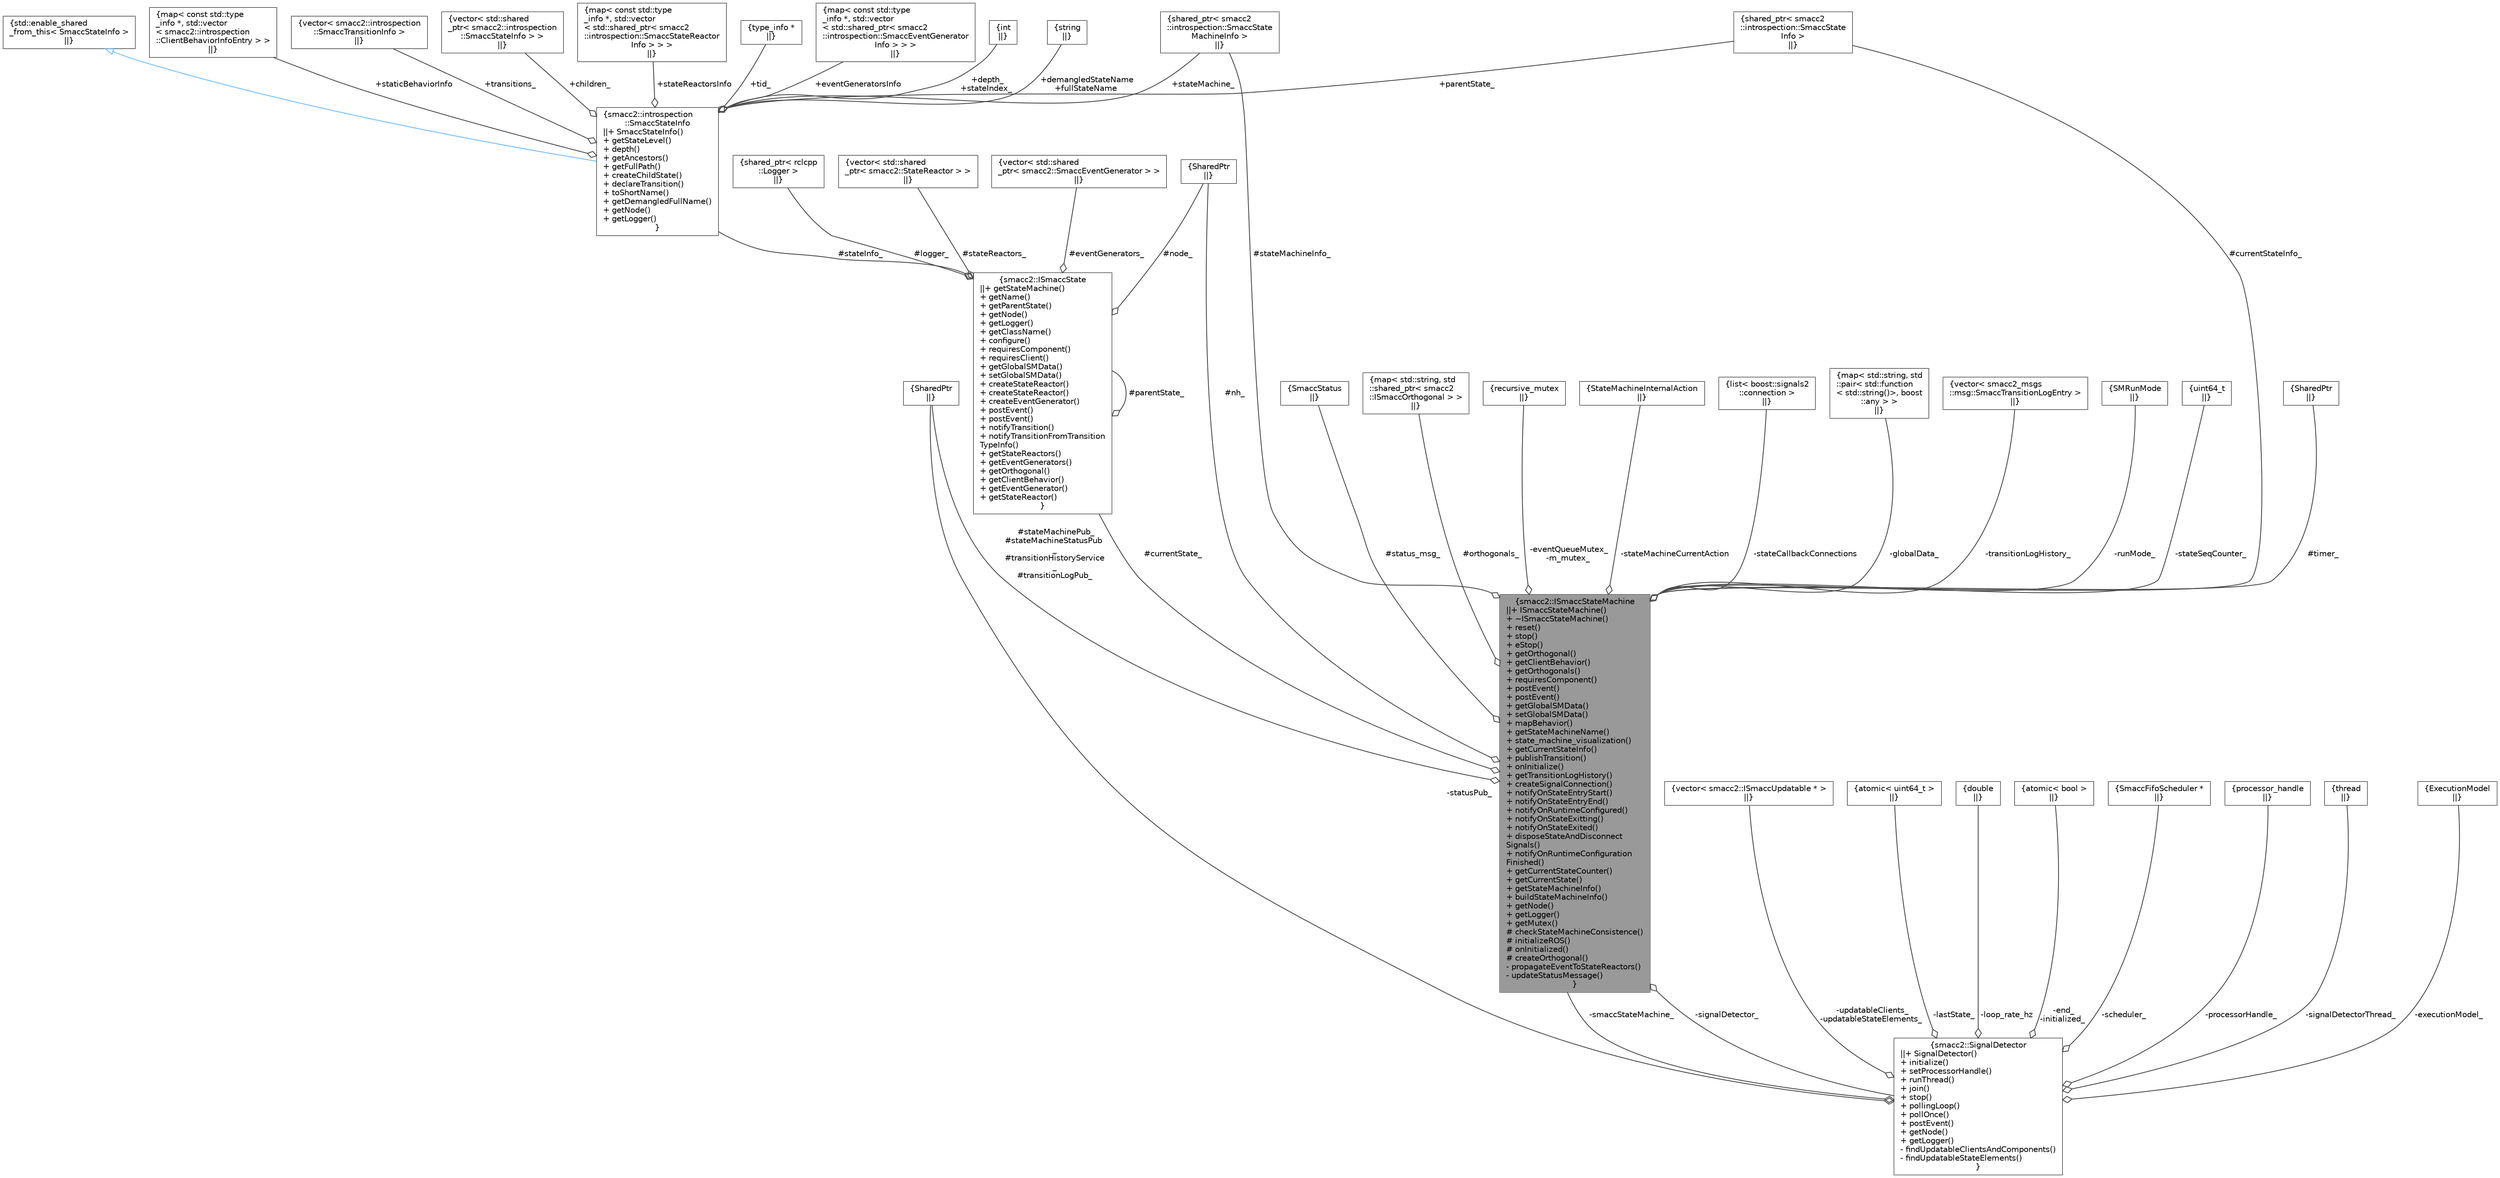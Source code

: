 digraph "smacc2::ISmaccStateMachine"
{
 // LATEX_PDF_SIZE
  bgcolor="transparent";
  edge [fontname=Helvetica,fontsize=10,labelfontname=Helvetica,labelfontsize=10];
  node [fontname=Helvetica,fontsize=10,shape=box,height=0.2,width=0.4];
  Node1 [label="{smacc2::ISmaccStateMachine\n||+ ISmaccStateMachine()\l+ ~ISmaccStateMachine()\l+ reset()\l+ stop()\l+ eStop()\l+ getOrthogonal()\l+ getClientBehavior()\l+ getOrthogonals()\l+ requiresComponent()\l+ postEvent()\l+ postEvent()\l+ getGlobalSMData()\l+ setGlobalSMData()\l+ mapBehavior()\l+ getStateMachineName()\l+ state_machine_visualization()\l+ getCurrentStateInfo()\l+ publishTransition()\l+ onInitialize()\l+ getTransitionLogHistory()\l+ createSignalConnection()\l+ notifyOnStateEntryStart()\l+ notifyOnStateEntryEnd()\l+ notifyOnRuntimeConfigured()\l+ notifyOnStateExitting()\l+ notifyOnStateExited()\l+ disposeStateAndDisconnect\lSignals()\l+ notifyOnRuntimeConfiguration\lFinished()\l+ getCurrentStateCounter()\l+ getCurrentState()\l+ getStateMachineInfo()\l+ buildStateMachineInfo()\l+ getNode()\l+ getLogger()\l+ getMutex()\l# checkStateMachineConsistence()\l# initializeROS()\l# onInitialized()\l# createOrthogonal()\l- propagateEventToStateReactors()\l- updateStatusMessage()\l}",height=0.2,width=0.4,color="gray40", fillcolor="grey60", style="filled", fontcolor="black",tooltip=" "];
  Node2 -> Node1 [color="grey25",style="solid",label=" #nh_" ,arrowhead="odiamond"];
  Node2 [label="{SharedPtr\n||}",height=0.2,width=0.4,color="gray40", fillcolor="white", style="filled",tooltip=" "];
  Node3 -> Node1 [color="grey25",style="solid",label=" #timer_" ,arrowhead="odiamond"];
  Node3 [label="{SharedPtr\n||}",height=0.2,width=0.4,color="gray40", fillcolor="white", style="filled",tooltip=" "];
  Node4 -> Node1 [color="grey25",style="solid",label=" #stateMachinePub_\n#stateMachineStatusPub\l_\n#transitionHistoryService\l_\n#transitionLogPub_" ,arrowhead="odiamond"];
  Node4 [label="{SharedPtr\n||}",height=0.2,width=0.4,color="gray40", fillcolor="white", style="filled",tooltip=" "];
  Node5 -> Node1 [color="grey25",style="solid",label=" #currentState_" ,arrowhead="odiamond"];
  Node5 [label="{smacc2::ISmaccState\n||+ getStateMachine()\l+ getName()\l+ getParentState()\l+ getNode()\l+ getLogger()\l+ getClassName()\l+ configure()\l+ requiresComponent()\l+ requiresClient()\l+ getGlobalSMData()\l+ setGlobalSMData()\l+ createStateReactor()\l+ createStateReactor()\l+ createEventGenerator()\l+ postEvent()\l+ postEvent()\l+ notifyTransition()\l+ notifyTransitionFromTransition\lTypeInfo()\l+ getStateReactors()\l+ getEventGenerators()\l+ getOrthogonal()\l+ getClientBehavior()\l+ getEventGenerator()\l+ getStateReactor()\l}",height=0.2,width=0.4,color="gray40", fillcolor="white", style="filled",URL="$classsmacc2_1_1ISmaccState.html",tooltip=" "];
  Node2 -> Node5 [color="grey25",style="solid",label=" #node_" ,arrowhead="odiamond"];
  Node6 -> Node5 [color="grey25",style="solid",label=" #logger_" ,arrowhead="odiamond"];
  Node6 [label="{shared_ptr\< rclcpp\l::Logger \>\n||}",height=0.2,width=0.4,color="gray40", fillcolor="white", style="filled",tooltip=" "];
  Node7 -> Node5 [color="grey25",style="solid",label=" #stateReactors_" ,arrowhead="odiamond"];
  Node7 [label="{vector\< std::shared\l_ptr\< smacc2::StateReactor \> \>\n||}",height=0.2,width=0.4,color="gray40", fillcolor="white", style="filled",tooltip=" "];
  Node8 -> Node5 [color="grey25",style="solid",label=" #eventGenerators_" ,arrowhead="odiamond"];
  Node8 [label="{vector\< std::shared\l_ptr\< smacc2::SmaccEventGenerator \> \>\n||}",height=0.2,width=0.4,color="gray40", fillcolor="white", style="filled",tooltip=" "];
  Node5 -> Node5 [color="grey25",style="solid",label=" #parentState_" ,arrowhead="odiamond"];
  Node9 -> Node5 [color="grey25",style="solid",label=" #stateInfo_" ,arrowhead="odiamond"];
  Node9 [label="{smacc2::introspection\l::SmaccStateInfo\n||+ SmaccStateInfo()\l+ getStateLevel()\l+ depth()\l+ getAncestors()\l+ getFullPath()\l+ createChildState()\l+ declareTransition()\l+ toShortName()\l+ getDemangledFullName()\l+ getNode()\l+ getLogger()\l}",height=0.2,width=0.4,color="gray40", fillcolor="white", style="filled",URL="$classsmacc2_1_1introspection_1_1SmaccStateInfo.html",tooltip=" "];
  Node10 -> Node9 [dir="back",color="steelblue1",style="solid",arrowtail="onormal"];
  Node10 [label="{std::enable_shared\l_from_this\< SmaccStateInfo \>\n||}",height=0.2,width=0.4,color="gray40", fillcolor="white", style="filled",tooltip=" "];
  Node11 -> Node9 [color="grey25",style="solid",label=" +staticBehaviorInfo" ,arrowhead="odiamond"];
  Node11 [label="{map\< const std::type\l_info *, std::vector\l\< smacc2::introspection\l::ClientBehaviorInfoEntry \> \>\n||}",height=0.2,width=0.4,color="gray40", fillcolor="white", style="filled",tooltip=" "];
  Node12 -> Node9 [color="grey25",style="solid",label=" +stateReactorsInfo" ,arrowhead="odiamond"];
  Node12 [label="{map\< const std::type\l_info *, std::vector\l\< std::shared_ptr\< smacc2\l::introspection::SmaccStateReactor\lInfo \> \> \>\n||}",height=0.2,width=0.4,color="gray40", fillcolor="white", style="filled",tooltip=" "];
  Node13 -> Node9 [color="grey25",style="solid",label=" +eventGeneratorsInfo" ,arrowhead="odiamond"];
  Node13 [label="{map\< const std::type\l_info *, std::vector\l\< std::shared_ptr\< smacc2\l::introspection::SmaccEventGenerator\lInfo \> \> \>\n||}",height=0.2,width=0.4,color="gray40", fillcolor="white", style="filled",tooltip=" "];
  Node14 -> Node9 [color="grey25",style="solid",label=" +depth_\n+stateIndex_" ,arrowhead="odiamond"];
  Node14 [label="{int\n||}",height=0.2,width=0.4,color="gray40", fillcolor="white", style="filled",tooltip=" "];
  Node15 -> Node9 [color="grey25",style="solid",label=" +demangledStateName\n+fullStateName" ,arrowhead="odiamond"];
  Node15 [label="{string\n||}",height=0.2,width=0.4,color="gray40", fillcolor="white", style="filled",tooltip=" "];
  Node16 -> Node9 [color="grey25",style="solid",label=" +stateMachine_" ,arrowhead="odiamond"];
  Node16 [label="{shared_ptr\< smacc2\l::introspection::SmaccState\lMachineInfo \>\n||}",height=0.2,width=0.4,color="gray40", fillcolor="white", style="filled",tooltip=" "];
  Node17 -> Node9 [color="grey25",style="solid",label=" +parentState_" ,arrowhead="odiamond"];
  Node17 [label="{shared_ptr\< smacc2\l::introspection::SmaccState\lInfo \>\n||}",height=0.2,width=0.4,color="gray40", fillcolor="white", style="filled",tooltip=" "];
  Node18 -> Node9 [color="grey25",style="solid",label=" +transitions_" ,arrowhead="odiamond"];
  Node18 [label="{vector\< smacc2::introspection\l::SmaccTransitionInfo \>\n||}",height=0.2,width=0.4,color="gray40", fillcolor="white", style="filled",tooltip=" "];
  Node19 -> Node9 [color="grey25",style="solid",label=" +children_" ,arrowhead="odiamond"];
  Node19 [label="{vector\< std::shared\l_ptr\< smacc2::introspection\l::SmaccStateInfo \> \>\n||}",height=0.2,width=0.4,color="gray40", fillcolor="white", style="filled",tooltip=" "];
  Node20 -> Node9 [color="grey25",style="solid",label=" +tid_" ,arrowhead="odiamond"];
  Node20 [label="{type_info *\n||}",height=0.2,width=0.4,color="gray40", fillcolor="white", style="filled",tooltip=" "];
  Node17 -> Node1 [color="grey25",style="solid",label=" #currentStateInfo_" ,arrowhead="odiamond"];
  Node21 -> Node1 [color="grey25",style="solid",label=" #status_msg_" ,arrowhead="odiamond"];
  Node21 [label="{SmaccStatus\n||}",height=0.2,width=0.4,color="gray40", fillcolor="white", style="filled",tooltip=" "];
  Node22 -> Node1 [color="grey25",style="solid",label=" #orthogonals_" ,arrowhead="odiamond"];
  Node22 [label="{map\< std::string, std\l::shared_ptr\< smacc2\l::ISmaccOrthogonal \> \>\n||}",height=0.2,width=0.4,color="gray40", fillcolor="white", style="filled",tooltip=" "];
  Node16 -> Node1 [color="grey25",style="solid",label=" #stateMachineInfo_" ,arrowhead="odiamond"];
  Node23 -> Node1 [color="grey25",style="solid",label=" -eventQueueMutex_\n-m_mutex_" ,arrowhead="odiamond"];
  Node23 [label="{recursive_mutex\n||}",height=0.2,width=0.4,color="gray40", fillcolor="white", style="filled",tooltip=" "];
  Node24 -> Node1 [color="grey25",style="solid",label=" -stateMachineCurrentAction" ,arrowhead="odiamond"];
  Node24 [label="{StateMachineInternalAction\n||}",height=0.2,width=0.4,color="gray40", fillcolor="white", style="filled",tooltip=" "];
  Node25 -> Node1 [color="grey25",style="solid",label=" -stateCallbackConnections" ,arrowhead="odiamond"];
  Node25 [label="{list\< boost::signals2\l::connection \>\n||}",height=0.2,width=0.4,color="gray40", fillcolor="white", style="filled",tooltip=" "];
  Node26 -> Node1 [color="grey25",style="solid",label=" -globalData_" ,arrowhead="odiamond"];
  Node26 [label="{map\< std::string, std\l::pair\< std::function\l\< std::string()\>, boost\l::any \> \>\n||}",height=0.2,width=0.4,color="gray40", fillcolor="white", style="filled",tooltip=" "];
  Node27 -> Node1 [color="grey25",style="solid",label=" -transitionLogHistory_" ,arrowhead="odiamond"];
  Node27 [label="{vector\< smacc2_msgs\l::msg::SmaccTransitionLogEntry \>\n||}",height=0.2,width=0.4,color="gray40", fillcolor="white", style="filled",tooltip=" "];
  Node28 -> Node1 [color="grey25",style="solid",label=" -runMode_" ,arrowhead="odiamond"];
  Node28 [label="{SMRunMode\n||}",height=0.2,width=0.4,color="gray40", fillcolor="white", style="filled",tooltip=" "];
  Node29 -> Node1 [color="grey25",style="solid",label=" -signalDetector_" ,arrowhead="odiamond"];
  Node29 [label="{smacc2::SignalDetector\n||+ SignalDetector()\l+ initialize()\l+ setProcessorHandle()\l+ runThread()\l+ join()\l+ stop()\l+ pollingLoop()\l+ pollOnce()\l+ postEvent()\l+ getNode()\l+ getLogger()\l- findUpdatableClientsAndComponents()\l- findUpdatableStateElements()\l}",height=0.2,width=0.4,color="gray40", fillcolor="white", style="filled",URL="$classsmacc2_1_1SignalDetector.html",tooltip=" "];
  Node1 -> Node29 [color="grey25",style="solid",label=" -smaccStateMachine_" ,arrowhead="odiamond"];
  Node30 -> Node29 [color="grey25",style="solid",label=" -updatableClients_\n-updatableStateElements_" ,arrowhead="odiamond"];
  Node30 [label="{vector\< smacc2::ISmaccUpdatable * \>\n||}",height=0.2,width=0.4,color="gray40", fillcolor="white", style="filled",tooltip=" "];
  Node31 -> Node29 [color="grey25",style="solid",label=" -lastState_" ,arrowhead="odiamond"];
  Node31 [label="{atomic\< uint64_t \>\n||}",height=0.2,width=0.4,color="gray40", fillcolor="white", style="filled",tooltip=" "];
  Node32 -> Node29 [color="grey25",style="solid",label=" -loop_rate_hz" ,arrowhead="odiamond"];
  Node32 [label="{double\n||}",height=0.2,width=0.4,color="gray40", fillcolor="white", style="filled",tooltip=" "];
  Node33 -> Node29 [color="grey25",style="solid",label=" -end_\n-initialized_" ,arrowhead="odiamond"];
  Node33 [label="{atomic\< bool \>\n||}",height=0.2,width=0.4,color="gray40", fillcolor="white", style="filled",tooltip=" "];
  Node4 -> Node29 [color="grey25",style="solid",label=" -statusPub_" ,arrowhead="odiamond"];
  Node34 -> Node29 [color="grey25",style="solid",label=" -scheduler_" ,arrowhead="odiamond"];
  Node34 [label="{SmaccFifoScheduler *\n||}",height=0.2,width=0.4,color="gray40", fillcolor="white", style="filled",tooltip=" "];
  Node35 -> Node29 [color="grey25",style="solid",label=" -processorHandle_" ,arrowhead="odiamond"];
  Node35 [label="{processor_handle\n||}",height=0.2,width=0.4,color="gray40", fillcolor="white", style="filled",tooltip=" "];
  Node36 -> Node29 [color="grey25",style="solid",label=" -signalDetectorThread_" ,arrowhead="odiamond"];
  Node36 [label="{thread\n||}",height=0.2,width=0.4,color="gray40", fillcolor="white", style="filled",tooltip=" "];
  Node37 -> Node29 [color="grey25",style="solid",label=" -executionModel_" ,arrowhead="odiamond"];
  Node37 [label="{ExecutionModel\n||}",height=0.2,width=0.4,color="gray40", fillcolor="white", style="filled",tooltip=" "];
  Node38 -> Node1 [color="grey25",style="solid",label=" -stateSeqCounter_" ,arrowhead="odiamond"];
  Node38 [label="{uint64_t\n||}",height=0.2,width=0.4,color="gray40", fillcolor="white", style="filled",tooltip=" "];
}
